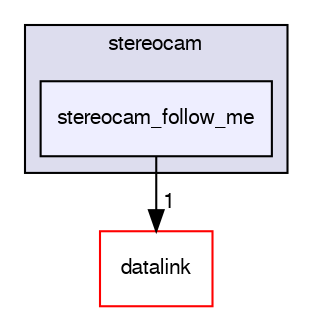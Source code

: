 digraph "sw/airborne/modules/stereocam/stereocam_follow_me" {
  compound=true
  node [ fontsize="10", fontname="FreeSans"];
  edge [ labelfontsize="10", labelfontname="FreeSans"];
  subgraph clusterdir_3df9ff4d3eb13d31d58a513ba3c4e4bb {
    graph [ bgcolor="#ddddee", pencolor="black", label="stereocam" fontname="FreeSans", fontsize="10", URL="dir_3df9ff4d3eb13d31d58a513ba3c4e4bb.html"]
  dir_ec7640edce12f2ff088305425ab2b433 [shape=box, label="stereocam_follow_me", style="filled", fillcolor="#eeeeff", pencolor="black", URL="dir_ec7640edce12f2ff088305425ab2b433.html"];
  }
  dir_164c7aa663179b26059278e7f36078da [shape=box label="datalink" fillcolor="white" style="filled" color="red" URL="dir_164c7aa663179b26059278e7f36078da.html"];
  dir_ec7640edce12f2ff088305425ab2b433->dir_164c7aa663179b26059278e7f36078da [headlabel="1", labeldistance=1.5 headhref="dir_000131_000034.html"];
}
